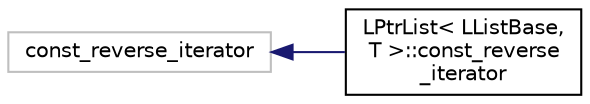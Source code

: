 digraph "Graphical Class Hierarchy"
{
  bgcolor="transparent";
  edge [fontname="Helvetica",fontsize="10",labelfontname="Helvetica",labelfontsize="10"];
  node [fontname="Helvetica",fontsize="10",shape=record];
  rankdir="LR";
  Node1 [label="const_reverse_iterator",height=0.2,width=0.4,color="grey75"];
  Node1 -> Node2 [dir="back",color="midnightblue",fontsize="10",style="solid",fontname="Helvetica"];
  Node2 [label="LPtrList\< LListBase,\l T \>::const_reverse\l_iterator",height=0.2,width=0.4,color="black",URL="$classFoam_1_1LPtrList_1_1const__reverse__iterator.html",tooltip="A const_reverse_iterator, for base classes that support reverse iteration. "];
}
